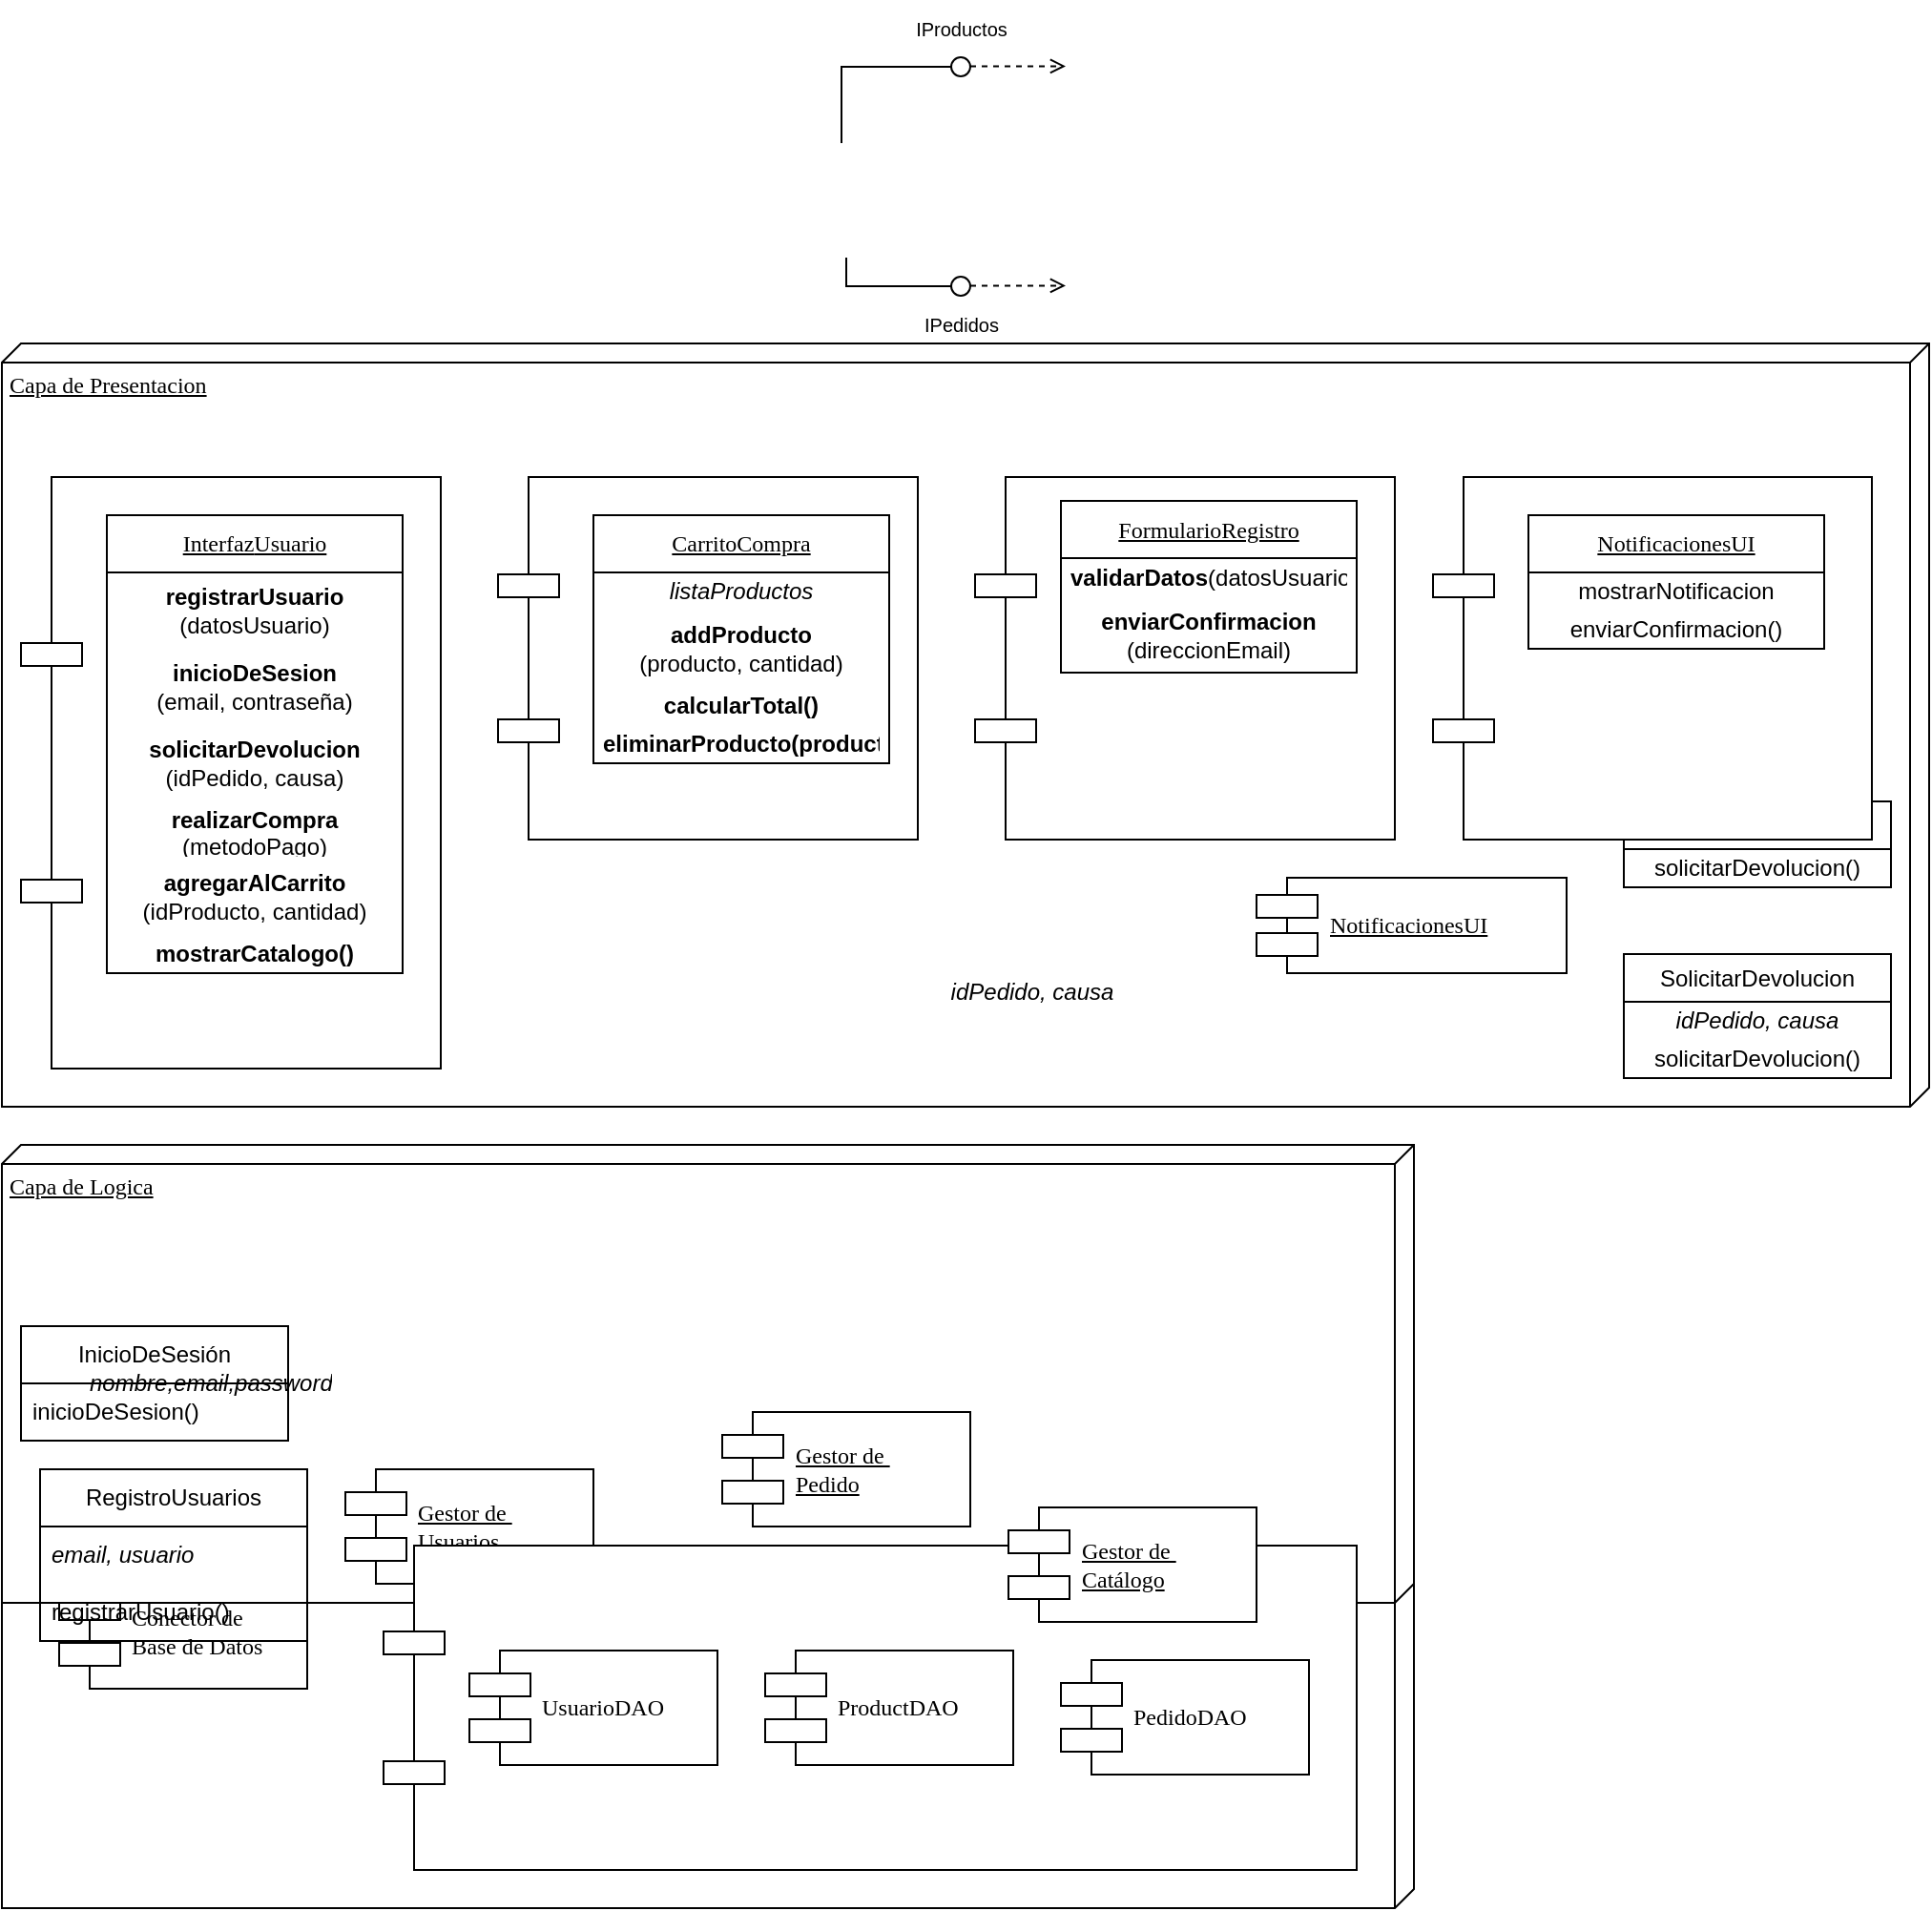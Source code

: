 <mxfile version="26.0.9">
  <diagram name="Page-1" id="5f0bae14-7c28-e335-631c-24af17079c00">
    <mxGraphModel dx="1272" dy="1666" grid="1" gridSize="10" guides="1" tooltips="1" connect="1" arrows="1" fold="1" page="1" pageScale="1" pageWidth="1100" pageHeight="850" background="none" math="0" shadow="0">
      <root>
        <mxCell id="0" />
        <mxCell id="1" parent="0" />
        <mxCell id="39150e848f15840c-1" value="Capa de Presentacion" style="verticalAlign=top;align=left;spacingTop=8;spacingLeft=2;spacingRight=12;shape=cube;size=10;direction=south;fontStyle=4;html=1;rounded=0;shadow=0;comic=0;labelBackgroundColor=none;strokeWidth=1;fontFamily=Verdana;fontSize=12" parent="1" vertex="1">
          <mxGeometry x="40" y="50" width="1010" height="400" as="geometry" />
        </mxCell>
        <mxCell id="39150e848f15840c-3" value="Capa Logica" style="verticalAlign=top;align=left;spacingTop=8;spacingLeft=2;spacingRight=12;shape=cube;size=10;direction=south;fontStyle=4;html=1;rounded=0;shadow=0;comic=0;labelBackgroundColor=none;strokeWidth=1;fontFamily=Verdana;fontSize=12" parent="1" vertex="1">
          <mxGeometry x="40" y="630" width="740" height="240" as="geometry" />
        </mxCell>
        <mxCell id="39150e848f15840c-5" value="" style="shape=component;align=center;spacingLeft=36;rounded=0;shadow=0;comic=0;labelBackgroundColor=none;strokeWidth=1;fontFamily=Verdana;fontSize=12;html=1;" parent="1" vertex="1">
          <mxGeometry x="50" y="120" width="220" height="310" as="geometry" />
        </mxCell>
        <mxCell id="39150e848f15840c-10" value="Conector&amp;nbsp;&lt;span style=&quot;background-color: transparent; color: light-dark(rgb(0, 0, 0), rgb(255, 255, 255));&quot;&gt;de&amp;nbsp;&lt;/span&gt;&lt;div&gt;&lt;span style=&quot;background-color: transparent; color: light-dark(rgb(0, 0, 0), rgb(255, 255, 255));&quot;&gt;Base de Datos&lt;/span&gt;&lt;/div&gt;" style="shape=component;align=left;spacingLeft=36;rounded=0;shadow=0;comic=0;labelBackgroundColor=none;strokeWidth=1;fontFamily=Verdana;fontSize=12;html=1;" parent="1" vertex="1">
          <mxGeometry x="70" y="695" width="130" height="60" as="geometry" />
        </mxCell>
        <mxCell id="85mbKeTlbgZdNK4Qw56P-37" style="edgeStyle=none;rounded=0;html=1;dashed=1;labelBackgroundColor=none;startArrow=none;startFill=0;startSize=8;endArrow=open;endFill=0;endSize=6;fontFamily=Verdana;fontSize=12;entryX=0.5;entryY=0;entryDx=0;entryDy=0;" parent="1" edge="1" target="85mbKeTlbgZdNK4Qw56P-42" source="85mbKeTlbgZdNK4Qw56P-41">
          <mxGeometry relative="1" as="geometry">
            <mxPoint x="250" y="244.71" as="sourcePoint" />
            <mxPoint x="200" y="244.71" as="targetPoint" />
          </mxGeometry>
        </mxCell>
        <mxCell id="85mbKeTlbgZdNK4Qw56P-41" value="Capa de Logica" style="verticalAlign=top;align=left;spacingTop=8;spacingLeft=2;spacingRight=12;shape=cube;size=10;direction=south;fontStyle=4;html=1;rounded=0;shadow=0;comic=0;labelBackgroundColor=none;strokeWidth=1;fontFamily=Verdana;fontSize=12" parent="1" vertex="1">
          <mxGeometry x="40" y="470" width="740" height="240" as="geometry" />
        </mxCell>
        <mxCell id="85mbKeTlbgZdNK4Qw56P-42" value="&lt;u&gt;Gestor de&amp;nbsp;&lt;/u&gt;&lt;div&gt;&lt;u&gt;Usuarios&lt;/u&gt;&lt;/div&gt;" style="shape=component;align=left;spacingLeft=36;rounded=0;shadow=0;comic=0;labelBackgroundColor=none;strokeWidth=1;fontFamily=Verdana;fontSize=12;html=1;" parent="1" vertex="1">
          <mxGeometry x="220" y="640" width="130" height="60" as="geometry" />
        </mxCell>
        <mxCell id="85mbKeTlbgZdNK4Qw56P-43" value="" style="shape=component;align=left;spacingLeft=36;rounded=0;shadow=0;comic=0;labelBackgroundColor=none;strokeWidth=1;fontFamily=Verdana;fontSize=12;html=1;" parent="1" vertex="1">
          <mxGeometry x="240" y="680" width="510" height="170" as="geometry" />
        </mxCell>
        <mxCell id="85mbKeTlbgZdNK4Qw56P-45" value="UsuarioDAO" style="shape=component;align=left;spacingLeft=36;rounded=0;shadow=0;comic=0;labelBackgroundColor=none;strokeWidth=1;fontFamily=Verdana;fontSize=12;html=1;" parent="1" vertex="1">
          <mxGeometry x="285" y="735" width="130" height="60" as="geometry" />
        </mxCell>
        <mxCell id="85mbKeTlbgZdNK4Qw56P-46" value="ProductDAO" style="shape=component;align=left;spacingLeft=36;rounded=0;shadow=0;comic=0;labelBackgroundColor=none;strokeWidth=1;fontFamily=Verdana;fontSize=12;html=1;" parent="1" vertex="1">
          <mxGeometry x="440" y="735" width="130" height="60" as="geometry" />
        </mxCell>
        <mxCell id="85mbKeTlbgZdNK4Qw56P-47" value="PedidoDAO" style="shape=component;align=left;spacingLeft=36;rounded=0;shadow=0;comic=0;labelBackgroundColor=none;strokeWidth=1;fontFamily=Verdana;fontSize=12;html=1;" parent="1" vertex="1">
          <mxGeometry x="595" y="740" width="130" height="60" as="geometry" />
        </mxCell>
        <mxCell id="85mbKeTlbgZdNK4Qw56P-48" value="&lt;u&gt;Gestor de&amp;nbsp;&lt;/u&gt;&lt;div&gt;&lt;u&gt;Pedido&lt;/u&gt;&lt;/div&gt;" style="shape=component;align=left;spacingLeft=36;rounded=0;shadow=0;comic=0;labelBackgroundColor=none;strokeWidth=1;fontFamily=Verdana;fontSize=12;html=1;" parent="1" vertex="1">
          <mxGeometry x="417.5" y="610" width="130" height="60" as="geometry" />
        </mxCell>
        <mxCell id="85mbKeTlbgZdNK4Qw56P-49" value="&lt;u&gt;Gestor de&amp;nbsp;&lt;/u&gt;&lt;div&gt;&lt;u&gt;Catálogo&lt;/u&gt;&lt;/div&gt;" style="shape=component;align=left;spacingLeft=36;rounded=0;shadow=0;comic=0;labelBackgroundColor=none;strokeWidth=1;fontFamily=Verdana;fontSize=12;html=1;" parent="1" vertex="1">
          <mxGeometry x="567.5" y="660" width="130" height="60" as="geometry" />
        </mxCell>
        <mxCell id="85mbKeTlbgZdNK4Qw56P-50" value="RegistroUsuarios" style="swimlane;fontStyle=0;childLayout=stackLayout;horizontal=1;startSize=30;horizontalStack=0;resizeParent=1;resizeParentMax=0;resizeLast=0;collapsible=1;marginBottom=0;whiteSpace=wrap;html=1;" parent="1" vertex="1">
          <mxGeometry x="60" y="640" width="140" height="90" as="geometry" />
        </mxCell>
        <mxCell id="85mbKeTlbgZdNK4Qw56P-54" value="&lt;i&gt;email, usuario&lt;/i&gt;" style="text;strokeColor=none;fillColor=none;align=left;verticalAlign=middle;spacingLeft=4;spacingRight=4;overflow=hidden;points=[[0,0.5],[1,0.5]];portConstraint=eastwest;rotatable=0;whiteSpace=wrap;html=1;" parent="85mbKeTlbgZdNK4Qw56P-50" vertex="1">
          <mxGeometry y="30" width="140" height="30" as="geometry" />
        </mxCell>
        <mxCell id="85mbKeTlbgZdNK4Qw56P-52" value="registrarUsuario()" style="text;strokeColor=none;fillColor=none;align=left;verticalAlign=middle;spacingLeft=4;spacingRight=4;overflow=hidden;points=[[0,0.5],[1,0.5]];portConstraint=eastwest;rotatable=0;whiteSpace=wrap;html=1;" parent="85mbKeTlbgZdNK4Qw56P-50" vertex="1">
          <mxGeometry y="60" width="140" height="30" as="geometry" />
        </mxCell>
        <mxCell id="85mbKeTlbgZdNK4Qw56P-53" value="InicioDeSesión" style="swimlane;fontStyle=0;childLayout=stackLayout;horizontal=1;startSize=30;horizontalStack=0;resizeParent=1;resizeParentMax=0;resizeLast=0;collapsible=1;marginBottom=0;whiteSpace=wrap;html=1;" parent="1" vertex="1">
          <mxGeometry x="50" y="565" width="140" height="60" as="geometry" />
        </mxCell>
        <mxCell id="85mbKeTlbgZdNK4Qw56P-55" value="inicioDeSesion()" style="text;strokeColor=none;fillColor=none;align=left;verticalAlign=middle;spacingLeft=4;spacingRight=4;overflow=hidden;points=[[0,0.5],[1,0.5]];portConstraint=eastwest;rotatable=0;whiteSpace=wrap;html=1;" parent="85mbKeTlbgZdNK4Qw56P-53" vertex="1">
          <mxGeometry y="30" width="140" height="30" as="geometry" />
        </mxCell>
        <mxCell id="O3LR5pUtgpHV3YhfMxCy-15" value="IProductos" style="text;html=1;align=center;verticalAlign=middle;whiteSpace=wrap;rounded=0;fontSize=10;" vertex="1" parent="1">
          <mxGeometry x="512.5" y="-130" width="60" height="30" as="geometry" />
        </mxCell>
        <mxCell id="O3LR5pUtgpHV3YhfMxCy-16" style="edgeStyle=elbowEdgeStyle;rounded=0;html=1;labelBackgroundColor=none;startArrow=none;startFill=0;startSize=8;endArrow=none;endFill=0;endSize=16;fontFamily=Verdana;fontSize=12;entryX=0.5;entryY=0;entryDx=0;entryDy=0;exitX=0;exitY=0.5;exitDx=0;exitDy=0;" edge="1" source="O3LR5pUtgpHV3YhfMxCy-17" parent="1">
          <mxGeometry relative="1" as="geometry">
            <mxPoint x="425" y="-95" as="sourcePoint" />
            <mxPoint x="480" y="-55" as="targetPoint" />
            <Array as="points">
              <mxPoint x="480" y="-75" />
            </Array>
          </mxGeometry>
        </mxCell>
        <mxCell id="O3LR5pUtgpHV3YhfMxCy-17" value="" style="ellipse;whiteSpace=wrap;html=1;rounded=0;shadow=0;comic=0;labelBackgroundColor=none;strokeWidth=1;fontFamily=Verdana;fontSize=12;align=center;" vertex="1" parent="1">
          <mxGeometry x="537.5" y="-100" width="10" height="10" as="geometry" />
        </mxCell>
        <mxCell id="O3LR5pUtgpHV3YhfMxCy-18" style="edgeStyle=none;rounded=0;html=1;dashed=1;labelBackgroundColor=none;startArrow=none;startFill=0;startSize=8;endArrow=open;endFill=0;endSize=6;fontFamily=Verdana;fontSize=12;" edge="1" parent="1">
          <mxGeometry relative="1" as="geometry">
            <mxPoint x="547.5" y="-95.29" as="sourcePoint" />
            <mxPoint x="597.5" y="-95.29" as="targetPoint" />
          </mxGeometry>
        </mxCell>
        <mxCell id="O3LR5pUtgpHV3YhfMxCy-19" style="edgeStyle=none;rounded=0;html=1;dashed=1;labelBackgroundColor=none;startArrow=none;startFill=0;startSize=8;endArrow=open;endFill=0;endSize=6;fontFamily=Verdana;fontSize=12;" edge="1" parent="1">
          <mxGeometry relative="1" as="geometry">
            <mxPoint x="547.5" y="19.71" as="sourcePoint" />
            <mxPoint x="597.5" y="19.71" as="targetPoint" />
          </mxGeometry>
        </mxCell>
        <mxCell id="O3LR5pUtgpHV3YhfMxCy-20" value="" style="ellipse;whiteSpace=wrap;html=1;rounded=0;shadow=0;comic=0;labelBackgroundColor=none;strokeWidth=1;fontFamily=Verdana;fontSize=12;align=center;" vertex="1" parent="1">
          <mxGeometry x="537.5" y="15" width="10" height="10" as="geometry" />
        </mxCell>
        <mxCell id="O3LR5pUtgpHV3YhfMxCy-21" value="" style="endArrow=none;html=1;rounded=0;entryX=0.5;entryY=1;entryDx=0;entryDy=0;" edge="1" parent="1">
          <mxGeometry width="50" height="50" relative="1" as="geometry">
            <mxPoint x="537.5" y="20" as="sourcePoint" />
            <mxPoint x="482.5" y="5" as="targetPoint" />
            <Array as="points">
              <mxPoint x="482.5" y="20" />
            </Array>
          </mxGeometry>
        </mxCell>
        <mxCell id="O3LR5pUtgpHV3YhfMxCy-22" value="IPedidos" style="text;html=1;align=center;verticalAlign=middle;whiteSpace=wrap;rounded=0;fontSize=10;" vertex="1" parent="1">
          <mxGeometry x="512.5" y="25" width="60" height="30" as="geometry" />
        </mxCell>
        <mxCell id="O3LR5pUtgpHV3YhfMxCy-26" value="&lt;span&gt;&lt;u&gt;NotificacionesUI&lt;/u&gt;&lt;/span&gt;" style="shape=component;align=left;spacingLeft=36;rounded=0;shadow=0;comic=0;labelBackgroundColor=none;strokeWidth=1;fontFamily=Verdana;fontSize=12;html=1;" vertex="1" parent="1">
          <mxGeometry x="697.5" y="330" width="162.5" height="50" as="geometry" />
        </mxCell>
        <mxCell id="85mbKeTlbgZdNK4Qw56P-51" value="&lt;i&gt;nombre,email,password&lt;/i&gt;" style="text;strokeColor=none;fillColor=none;align=left;verticalAlign=middle;spacingLeft=4;spacingRight=4;overflow=hidden;points=[[0,0.5],[1,0.5]];portConstraint=eastwest;rotatable=0;whiteSpace=wrap;html=1;" parent="1" vertex="1">
          <mxGeometry x="80" y="580" width="140" height="30" as="geometry" />
        </mxCell>
        <mxCell id="O3LR5pUtgpHV3YhfMxCy-49" value="&lt;font&gt;SolicitarDevolucion&lt;/font&gt;" style="swimlane;fontStyle=0;childLayout=stackLayout;horizontal=1;startSize=25;horizontalStack=0;resizeParent=1;resizeParentMax=0;resizeLast=0;collapsible=1;marginBottom=0;whiteSpace=wrap;html=1;align=center;fontSize=12;" vertex="1" parent="1">
          <mxGeometry x="890" y="290" width="140" height="45" as="geometry">
            <mxRectangle x="50" y="102.5" width="120" height="30" as="alternateBounds" />
          </mxGeometry>
        </mxCell>
        <mxCell id="O3LR5pUtgpHV3YhfMxCy-51" value="&lt;font&gt;solicitarDevolucion()&lt;/font&gt;" style="text;strokeColor=none;fillColor=none;align=center;verticalAlign=middle;spacingLeft=4;spacingRight=4;overflow=hidden;points=[[0,0.5],[1,0.5]];portConstraint=eastwest;rotatable=0;whiteSpace=wrap;html=1;fontSize=12;" vertex="1" parent="O3LR5pUtgpHV3YhfMxCy-49">
          <mxGeometry y="25" width="140" height="20" as="geometry" />
        </mxCell>
        <mxCell id="O3LR5pUtgpHV3YhfMxCy-52" value="&lt;font&gt;SolicitarDevolucion&lt;/font&gt;" style="swimlane;fontStyle=0;childLayout=stackLayout;horizontal=1;startSize=25;horizontalStack=0;resizeParent=1;resizeParentMax=0;resizeLast=0;collapsible=1;marginBottom=0;whiteSpace=wrap;html=1;align=center;fontSize=12;" vertex="1" parent="1">
          <mxGeometry x="890" y="370" width="140" height="65" as="geometry">
            <mxRectangle x="50" y="102.5" width="120" height="30" as="alternateBounds" />
          </mxGeometry>
        </mxCell>
        <mxCell id="O3LR5pUtgpHV3YhfMxCy-53" value="&lt;i&gt;&lt;font&gt;idPedido, causa&lt;/font&gt;&lt;/i&gt;" style="text;strokeColor=none;fillColor=none;align=center;verticalAlign=middle;spacingLeft=4;spacingRight=4;overflow=hidden;points=[[0,0.5],[1,0.5]];portConstraint=eastwest;rotatable=0;whiteSpace=wrap;html=1;fontSize=12;" vertex="1" parent="O3LR5pUtgpHV3YhfMxCy-52">
          <mxGeometry y="25" width="140" height="20" as="geometry" />
        </mxCell>
        <mxCell id="O3LR5pUtgpHV3YhfMxCy-54" value="&lt;font&gt;solicitarDevolucion()&lt;/font&gt;" style="text;strokeColor=none;fillColor=none;align=center;verticalAlign=middle;spacingLeft=4;spacingRight=4;overflow=hidden;points=[[0,0.5],[1,0.5]];portConstraint=eastwest;rotatable=0;whiteSpace=wrap;html=1;fontSize=12;" vertex="1" parent="O3LR5pUtgpHV3YhfMxCy-52">
          <mxGeometry y="45" width="140" height="20" as="geometry" />
        </mxCell>
        <mxCell id="O3LR5pUtgpHV3YhfMxCy-68" value="&lt;u style=&quot;font-family: Verdana; text-wrap-mode: nowrap;&quot;&gt;Interfaz&lt;/u&gt;&lt;u style=&quot;color: light-dark(rgb(0, 0, 0), rgb(255, 255, 255)); font-family: Verdana; text-wrap-mode: nowrap; background-color: transparent;&quot;&gt;Usuario&lt;/u&gt;" style="swimlane;fontStyle=0;childLayout=stackLayout;horizontal=1;startSize=30;horizontalStack=0;resizeParent=1;resizeParentMax=0;resizeLast=0;collapsible=1;marginBottom=0;whiteSpace=wrap;html=1;align=center;fontSize=12;" vertex="1" parent="1">
          <mxGeometry x="95" y="140" width="155" height="240" as="geometry" />
        </mxCell>
        <mxCell id="85mbKeTlbgZdNK4Qw56P-5" value="&lt;font&gt;&lt;b&gt;registrarUsuario&lt;/b&gt;&lt;/font&gt;&lt;div&gt;&lt;font&gt;(datosUsuario)&lt;/font&gt;&lt;/div&gt;" style="text;strokeColor=none;fillColor=none;align=center;verticalAlign=middle;spacingLeft=4;spacingRight=4;overflow=hidden;points=[[0,0.5],[1,0.5]];portConstraint=eastwest;rotatable=0;whiteSpace=wrap;html=1;fontSize=12;" parent="O3LR5pUtgpHV3YhfMxCy-68" vertex="1">
          <mxGeometry y="30" width="155" height="40" as="geometry" />
        </mxCell>
        <mxCell id="O3LR5pUtgpHV3YhfMxCy-5" value="&lt;font&gt;&lt;b&gt;inicioDeSesion&lt;/b&gt;&lt;/font&gt;&lt;div&gt;&lt;font&gt;(email, contraseña)&lt;/font&gt;&lt;/div&gt;" style="text;strokeColor=none;fillColor=none;align=center;verticalAlign=middle;spacingLeft=4;spacingRight=4;overflow=hidden;points=[[0,0.5],[1,0.5]];portConstraint=eastwest;rotatable=0;whiteSpace=wrap;html=1;fontSize=12;" vertex="1" parent="O3LR5pUtgpHV3YhfMxCy-68">
          <mxGeometry y="70" width="155" height="40" as="geometry" />
        </mxCell>
        <mxCell id="O3LR5pUtgpHV3YhfMxCy-66" value="&lt;font&gt;&lt;b&gt;solicitarDevolucion&lt;/b&gt;&lt;/font&gt;&lt;div&gt;&lt;font&gt;(idPedido, causa)&lt;/font&gt;&lt;/div&gt;" style="text;strokeColor=none;fillColor=none;align=center;verticalAlign=middle;spacingLeft=4;spacingRight=4;overflow=hidden;points=[[0,0.5],[1,0.5]];portConstraint=eastwest;rotatable=0;whiteSpace=wrap;html=1;fontSize=12;" vertex="1" parent="O3LR5pUtgpHV3YhfMxCy-68">
          <mxGeometry y="110" width="155" height="40" as="geometry" />
        </mxCell>
        <mxCell id="O3LR5pUtgpHV3YhfMxCy-69" value="&lt;b&gt;realizarCompra&lt;/b&gt; (metodoPago)" style="text;strokeColor=none;fillColor=none;align=center;verticalAlign=middle;spacingLeft=4;spacingRight=4;overflow=hidden;points=[[0,0.5],[1,0.5]];portConstraint=eastwest;rotatable=0;whiteSpace=wrap;html=1;fontSize=12;" vertex="1" parent="O3LR5pUtgpHV3YhfMxCy-68">
          <mxGeometry y="150" width="155" height="30" as="geometry" />
        </mxCell>
        <mxCell id="O3LR5pUtgpHV3YhfMxCy-72" value="&lt;font&gt;&lt;b&gt;agregarAlCarrito&lt;/b&gt; (idProducto, cantidad)&lt;/font&gt;" style="text;strokeColor=none;fillColor=none;align=center;verticalAlign=middle;spacingLeft=4;spacingRight=4;overflow=hidden;points=[[0,0.5],[1,0.5]];portConstraint=eastwest;rotatable=0;whiteSpace=wrap;html=1;fontSize=12;" vertex="1" parent="O3LR5pUtgpHV3YhfMxCy-68">
          <mxGeometry y="180" width="155" height="40" as="geometry" />
        </mxCell>
        <mxCell id="O3LR5pUtgpHV3YhfMxCy-70" value="&lt;font&gt;mostrarCatalogo()&lt;/font&gt;" style="text;strokeColor=none;fillColor=none;align=center;verticalAlign=middle;spacingLeft=4;spacingRight=4;overflow=hidden;points=[[0,0.5],[1,0.5]];portConstraint=eastwest;rotatable=0;whiteSpace=wrap;html=1;fontSize=12;fontStyle=1" vertex="1" parent="O3LR5pUtgpHV3YhfMxCy-68">
          <mxGeometry y="220" width="155" height="20" as="geometry" />
        </mxCell>
        <mxCell id="O3LR5pUtgpHV3YhfMxCy-84" value="" style="shape=component;align=center;spacingLeft=36;rounded=0;shadow=0;comic=0;labelBackgroundColor=none;strokeWidth=1;fontFamily=Verdana;fontSize=12;html=1;" vertex="1" parent="1">
          <mxGeometry x="300" y="120" width="220" height="190" as="geometry" />
        </mxCell>
        <mxCell id="O3LR5pUtgpHV3YhfMxCy-74" value="&lt;u style=&quot;font-family: Verdana; text-wrap-mode: nowrap;&quot;&gt;CarritoCompra&lt;/u&gt;" style="swimlane;fontStyle=0;childLayout=stackLayout;horizontal=1;startSize=30;horizontalStack=0;resizeParent=1;resizeParentMax=0;resizeLast=0;collapsible=1;marginBottom=0;whiteSpace=wrap;html=1;align=center;fontSize=12;" vertex="1" parent="1">
          <mxGeometry x="350" y="140" width="155" height="130" as="geometry" />
        </mxCell>
        <mxCell id="O3LR5pUtgpHV3YhfMxCy-75" value="&lt;i&gt;listaProductos&lt;/i&gt;" style="text;strokeColor=none;fillColor=none;align=center;verticalAlign=middle;spacingLeft=4;spacingRight=4;overflow=hidden;points=[[0,0.5],[1,0.5]];portConstraint=eastwest;rotatable=0;whiteSpace=wrap;html=1;fontSize=12;" vertex="1" parent="O3LR5pUtgpHV3YhfMxCy-74">
          <mxGeometry y="30" width="155" height="20" as="geometry" />
        </mxCell>
        <mxCell id="O3LR5pUtgpHV3YhfMxCy-97" value="&lt;b&gt;addProducto&lt;/b&gt;&lt;div&gt;(producto, cantidad)&lt;/div&gt;" style="text;strokeColor=none;fillColor=none;align=center;verticalAlign=middle;spacingLeft=4;spacingRight=4;overflow=hidden;points=[[0,0.5],[1,0.5]];portConstraint=eastwest;rotatable=0;whiteSpace=wrap;html=1;fontSize=12;" vertex="1" parent="O3LR5pUtgpHV3YhfMxCy-74">
          <mxGeometry y="50" width="155" height="40" as="geometry" />
        </mxCell>
        <mxCell id="O3LR5pUtgpHV3YhfMxCy-57" value="&lt;font&gt;calcularTotal()&lt;/font&gt;" style="text;strokeColor=none;fillColor=none;align=center;verticalAlign=middle;spacingLeft=4;spacingRight=4;overflow=hidden;points=[[0,0.5],[1,0.5]];portConstraint=eastwest;rotatable=0;whiteSpace=wrap;html=1;fontSize=12;fontStyle=1" vertex="1" parent="O3LR5pUtgpHV3YhfMxCy-74">
          <mxGeometry y="90" width="155" height="20" as="geometry" />
        </mxCell>
        <mxCell id="O3LR5pUtgpHV3YhfMxCy-81" value="&lt;font&gt;eliminarProducto(producto)&lt;/font&gt;" style="text;strokeColor=none;fillColor=none;align=center;verticalAlign=middle;spacingLeft=4;spacingRight=4;overflow=hidden;points=[[0,0.5],[1,0.5]];portConstraint=eastwest;rotatable=0;whiteSpace=wrap;html=1;fontSize=12;fontStyle=1" vertex="1" parent="O3LR5pUtgpHV3YhfMxCy-74">
          <mxGeometry y="110" width="155" height="20" as="geometry" />
        </mxCell>
        <mxCell id="O3LR5pUtgpHV3YhfMxCy-85" value="" style="shape=component;align=center;spacingLeft=36;rounded=0;shadow=0;comic=0;labelBackgroundColor=none;strokeWidth=1;fontFamily=Verdana;fontSize=12;html=1;" vertex="1" parent="1">
          <mxGeometry x="550" y="120" width="220" height="190" as="geometry" />
        </mxCell>
        <mxCell id="O3LR5pUtgpHV3YhfMxCy-86" value="&lt;font face=&quot;Verdana&quot;&gt;&lt;span style=&quot;text-wrap-mode: nowrap;&quot;&gt;&lt;u&gt;FormularioRegistro&lt;/u&gt;&lt;/span&gt;&lt;/font&gt;" style="swimlane;fontStyle=0;childLayout=stackLayout;horizontal=1;startSize=30;horizontalStack=0;resizeParent=1;resizeParentMax=0;resizeLast=0;collapsible=1;marginBottom=0;whiteSpace=wrap;html=1;align=center;fontSize=12;" vertex="1" parent="1">
          <mxGeometry x="595" y="132.5" width="155" height="90" as="geometry" />
        </mxCell>
        <mxCell id="O3LR5pUtgpHV3YhfMxCy-39" value="&lt;font&gt;&lt;b&gt;validarDatos&lt;/b&gt;(datosUsuario)&lt;/font&gt;" style="text;strokeColor=none;fillColor=none;align=center;verticalAlign=middle;spacingLeft=4;spacingRight=4;overflow=hidden;points=[[0,0.5],[1,0.5]];portConstraint=eastwest;rotatable=0;whiteSpace=wrap;html=1;fontSize=12;" vertex="1" parent="O3LR5pUtgpHV3YhfMxCy-86">
          <mxGeometry y="30" width="155" height="20" as="geometry" />
        </mxCell>
        <mxCell id="O3LR5pUtgpHV3YhfMxCy-42" value="&lt;font&gt;&lt;b&gt;enviarConfirmacion&lt;/b&gt;&lt;/font&gt;&lt;div&gt;&lt;font&gt;(direccionEmail)&lt;/font&gt;&lt;/div&gt;" style="text;strokeColor=none;fillColor=none;align=center;verticalAlign=middle;spacingLeft=4;spacingRight=4;overflow=hidden;points=[[0,0.5],[1,0.5]];portConstraint=eastwest;rotatable=0;whiteSpace=wrap;html=1;fontSize=12;" vertex="1" parent="O3LR5pUtgpHV3YhfMxCy-86">
          <mxGeometry y="50" width="155" height="40" as="geometry" />
        </mxCell>
        <mxCell id="O3LR5pUtgpHV3YhfMxCy-93" value="" style="shape=component;align=center;spacingLeft=36;rounded=0;shadow=0;comic=0;labelBackgroundColor=none;strokeWidth=1;fontFamily=Verdana;fontSize=12;html=1;" vertex="1" parent="1">
          <mxGeometry x="790" y="120" width="230" height="190" as="geometry" />
        </mxCell>
        <mxCell id="O3LR5pUtgpHV3YhfMxCy-50" value="&lt;i&gt;&lt;font&gt;idPedido, causa&lt;/font&gt;&lt;/i&gt;" style="text;strokeColor=none;fillColor=none;align=center;verticalAlign=middle;spacingLeft=4;spacingRight=4;overflow=hidden;points=[[0,0.5],[1,0.5]];portConstraint=eastwest;rotatable=0;whiteSpace=wrap;html=1;fontSize=12;" vertex="1" parent="1">
          <mxGeometry x="510" y="380" width="140" height="20" as="geometry" />
        </mxCell>
        <mxCell id="O3LR5pUtgpHV3YhfMxCy-94" value="&lt;font face=&quot;Verdana&quot;&gt;&lt;span style=&quot;text-wrap-mode: nowrap;&quot;&gt;&lt;u&gt;NotificacionesUI&lt;/u&gt;&lt;/span&gt;&lt;/font&gt;" style="swimlane;fontStyle=0;childLayout=stackLayout;horizontal=1;startSize=30;horizontalStack=0;resizeParent=1;resizeParentMax=0;resizeLast=0;collapsible=1;marginBottom=0;whiteSpace=wrap;html=1;align=center;fontSize=12;" vertex="1" parent="1">
          <mxGeometry x="840" y="140" width="155" height="70" as="geometry" />
        </mxCell>
        <mxCell id="O3LR5pUtgpHV3YhfMxCy-95" value="mostrarNotificacion" style="text;strokeColor=none;fillColor=none;align=center;verticalAlign=middle;spacingLeft=4;spacingRight=4;overflow=hidden;points=[[0,0.5],[1,0.5]];portConstraint=eastwest;rotatable=0;whiteSpace=wrap;html=1;fontSize=12;" vertex="1" parent="O3LR5pUtgpHV3YhfMxCy-94">
          <mxGeometry y="30" width="155" height="20" as="geometry" />
        </mxCell>
        <mxCell id="O3LR5pUtgpHV3YhfMxCy-96" value="&lt;font&gt;enviarConfirmacion()&lt;/font&gt;" style="text;strokeColor=none;fillColor=none;align=center;verticalAlign=middle;spacingLeft=4;spacingRight=4;overflow=hidden;points=[[0,0.5],[1,0.5]];portConstraint=eastwest;rotatable=0;whiteSpace=wrap;html=1;fontSize=12;" vertex="1" parent="O3LR5pUtgpHV3YhfMxCy-94">
          <mxGeometry y="50" width="155" height="20" as="geometry" />
        </mxCell>
      </root>
    </mxGraphModel>
  </diagram>
</mxfile>
